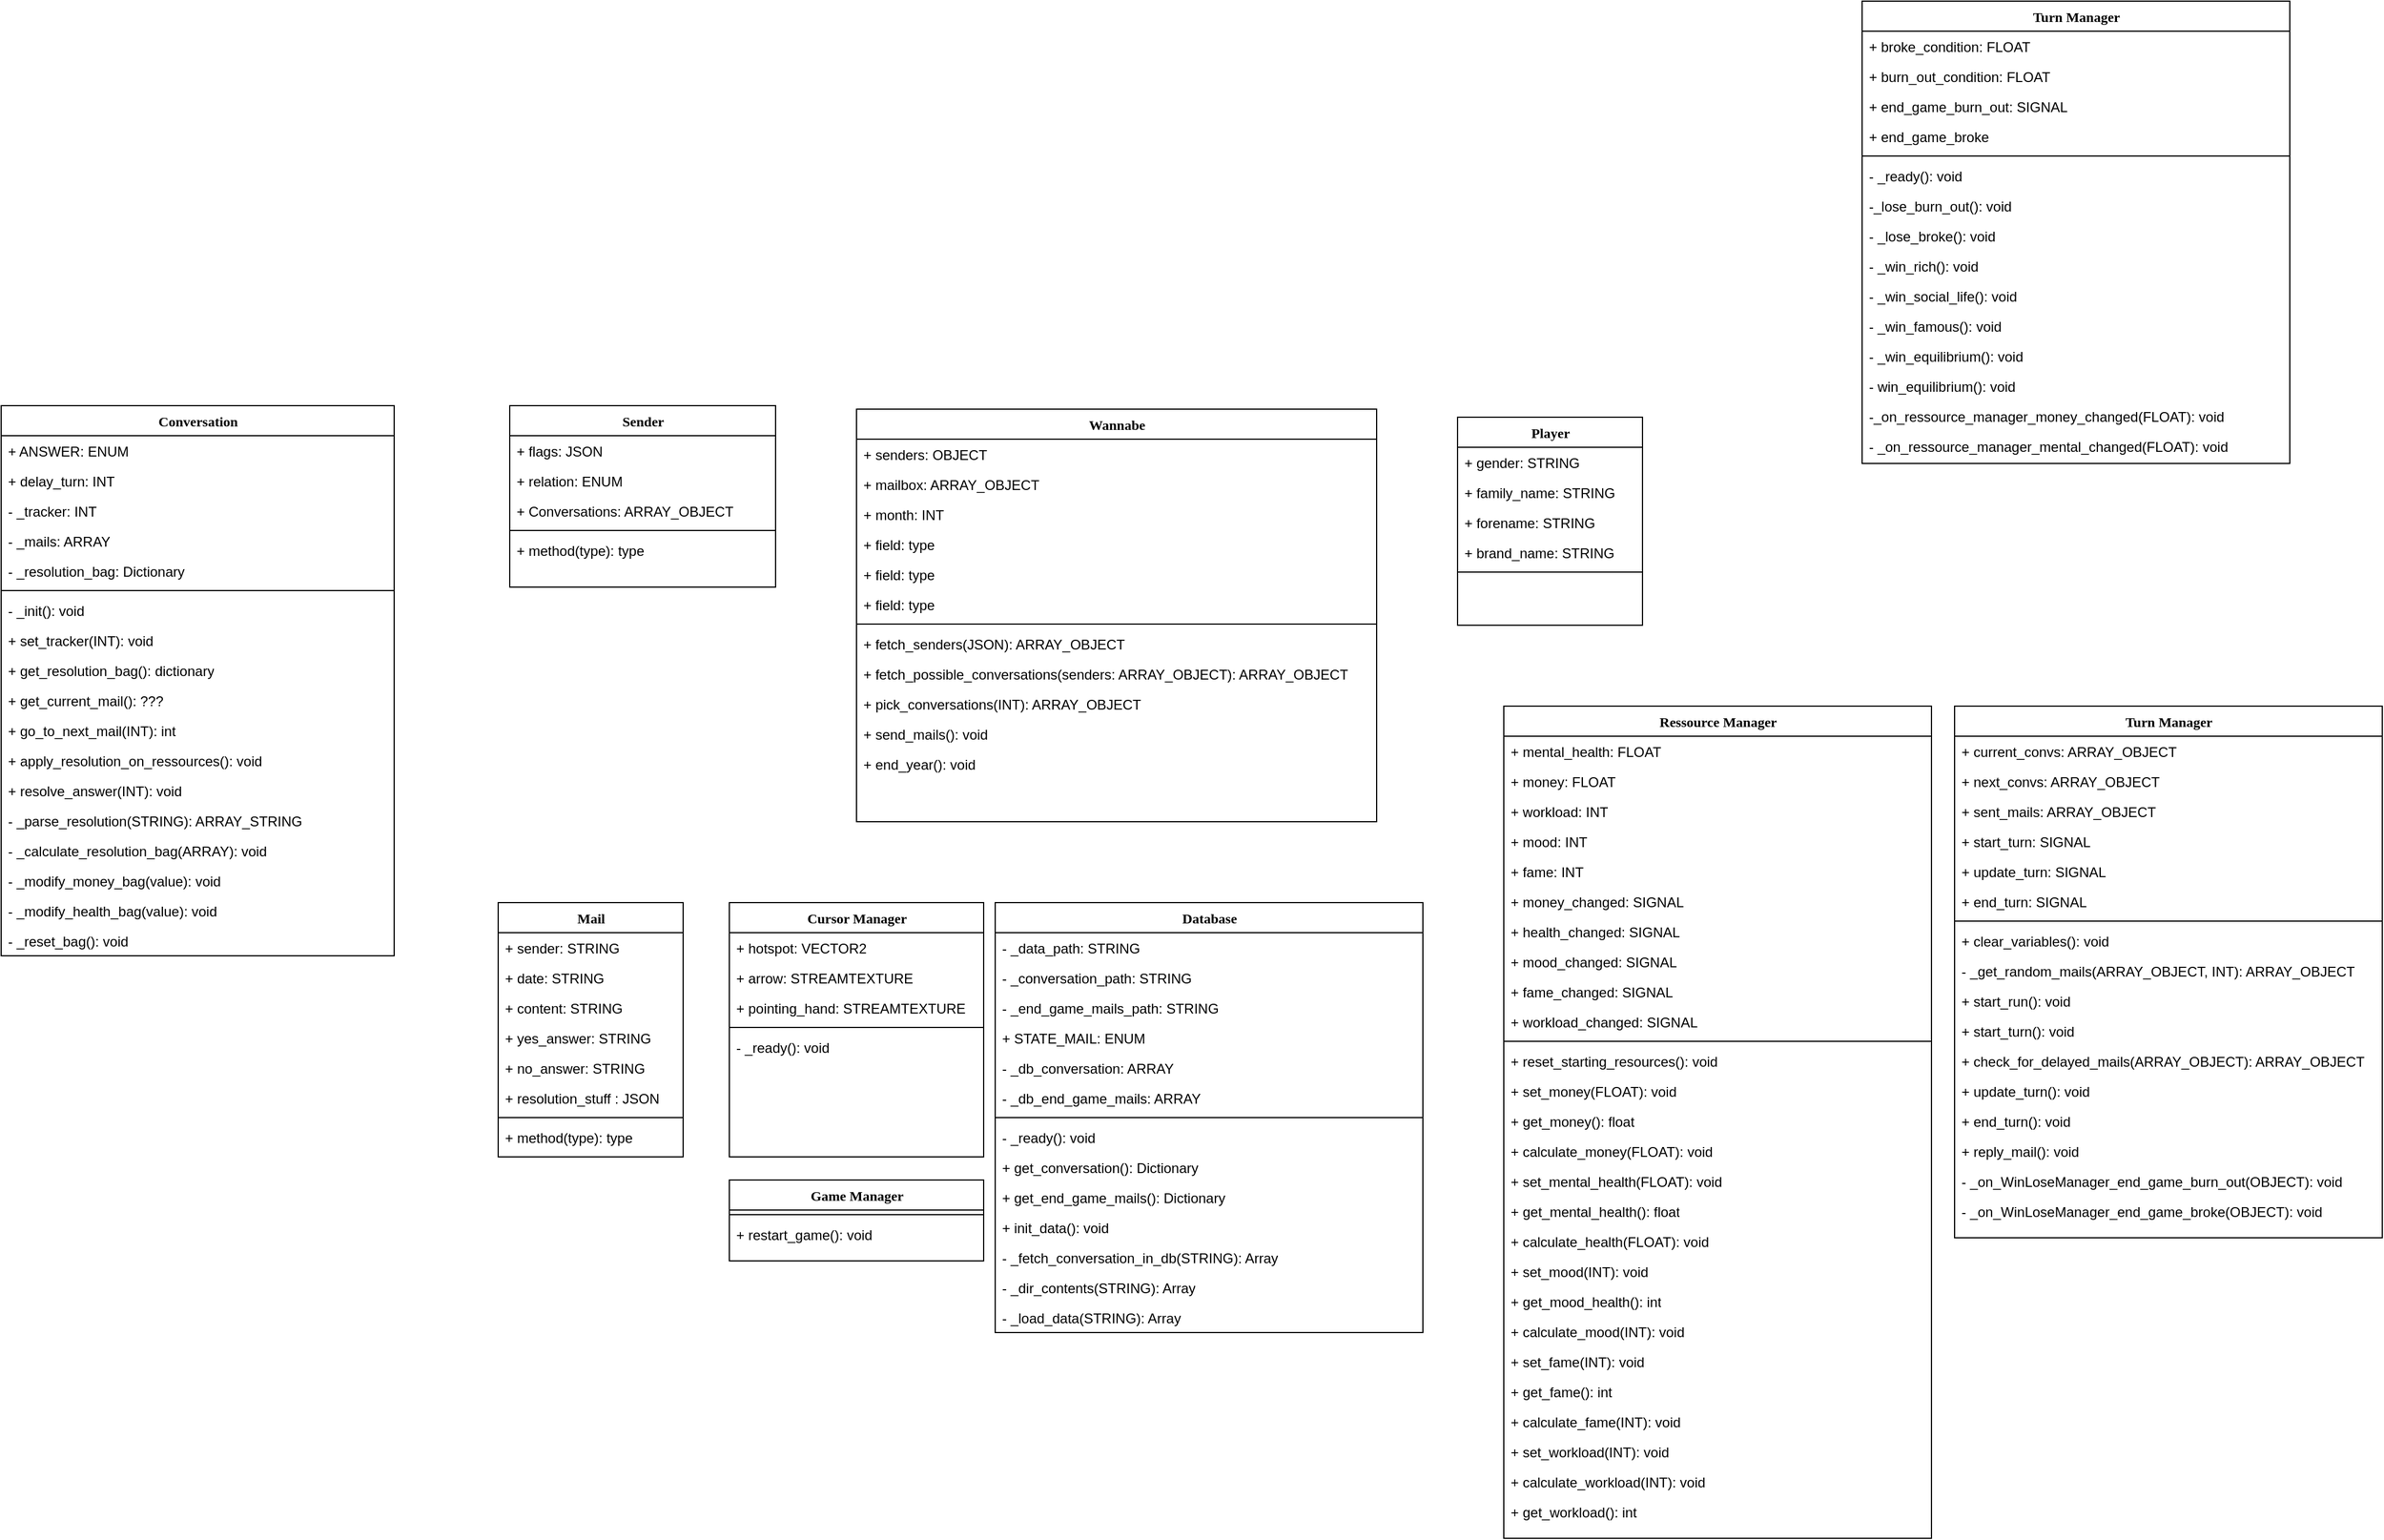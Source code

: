 <mxfile version="20.6.0" type="github">
  <diagram name="Page-1" id="9f46799a-70d6-7492-0946-bef42562c5a5">
    <mxGraphModel dx="2986" dy="1686" grid="1" gridSize="10" guides="1" tooltips="1" connect="1" arrows="1" fold="1" page="1" pageScale="1" pageWidth="1100" pageHeight="850" background="none" math="0" shadow="0">
      <root>
        <mxCell id="0" />
        <mxCell id="1" parent="0" />
        <mxCell id="78961159f06e98e8-17" value="Sender" style="swimlane;html=1;fontStyle=1;align=center;verticalAlign=top;childLayout=stackLayout;horizontal=1;startSize=26;horizontalStack=0;resizeParent=1;resizeLast=0;collapsible=1;marginBottom=0;swimlaneFillColor=#ffffff;rounded=0;shadow=0;comic=0;labelBackgroundColor=none;strokeWidth=1;fillColor=none;fontFamily=Verdana;fontSize=12" parent="1" vertex="1">
          <mxGeometry x="90" y="80" width="230" height="157" as="geometry" />
        </mxCell>
        <mxCell id="78961159f06e98e8-21" value="+ flags: JSON" style="text;html=1;strokeColor=none;fillColor=none;align=left;verticalAlign=top;spacingLeft=4;spacingRight=4;whiteSpace=wrap;overflow=hidden;rotatable=0;points=[[0,0.5],[1,0.5]];portConstraint=eastwest;" parent="78961159f06e98e8-17" vertex="1">
          <mxGeometry y="26" width="230" height="26" as="geometry" />
        </mxCell>
        <mxCell id="78961159f06e98e8-23" value="+ relation: ENUM" style="text;html=1;strokeColor=none;fillColor=none;align=left;verticalAlign=top;spacingLeft=4;spacingRight=4;whiteSpace=wrap;overflow=hidden;rotatable=0;points=[[0,0.5],[1,0.5]];portConstraint=eastwest;" parent="78961159f06e98e8-17" vertex="1">
          <mxGeometry y="52" width="230" height="26" as="geometry" />
        </mxCell>
        <mxCell id="3EB40je47f-9W5Hd33Zo-2" value="+ Conversations: ARRAY_OBJECT" style="text;html=1;strokeColor=none;fillColor=none;align=left;verticalAlign=top;spacingLeft=4;spacingRight=4;whiteSpace=wrap;overflow=hidden;rotatable=0;points=[[0,0.5],[1,0.5]];portConstraint=eastwest;" parent="78961159f06e98e8-17" vertex="1">
          <mxGeometry y="78" width="230" height="26" as="geometry" />
        </mxCell>
        <mxCell id="78961159f06e98e8-19" value="" style="line;html=1;strokeWidth=1;fillColor=none;align=left;verticalAlign=middle;spacingTop=-1;spacingLeft=3;spacingRight=3;rotatable=0;labelPosition=right;points=[];portConstraint=eastwest;" parent="78961159f06e98e8-17" vertex="1">
          <mxGeometry y="104" width="230" height="8" as="geometry" />
        </mxCell>
        <mxCell id="78961159f06e98e8-27" value="+ method(type): type" style="text;html=1;strokeColor=none;fillColor=none;align=left;verticalAlign=top;spacingLeft=4;spacingRight=4;whiteSpace=wrap;overflow=hidden;rotatable=0;points=[[0,0.5],[1,0.5]];portConstraint=eastwest;" parent="78961159f06e98e8-17" vertex="1">
          <mxGeometry y="112" width="230" height="26" as="geometry" />
        </mxCell>
        <mxCell id="78961159f06e98e8-30" value="Wannabe" style="swimlane;html=1;fontStyle=1;align=center;verticalAlign=top;childLayout=stackLayout;horizontal=1;startSize=26;horizontalStack=0;resizeParent=1;resizeLast=0;collapsible=1;marginBottom=0;swimlaneFillColor=#ffffff;rounded=0;shadow=0;comic=0;labelBackgroundColor=none;strokeWidth=1;fillColor=none;fontFamily=Verdana;fontSize=12" parent="1" vertex="1">
          <mxGeometry x="390" y="83" width="450" height="357" as="geometry" />
        </mxCell>
        <mxCell id="78961159f06e98e8-31" value="+ senders: OBJECT" style="text;html=1;strokeColor=none;fillColor=none;align=left;verticalAlign=top;spacingLeft=4;spacingRight=4;whiteSpace=wrap;overflow=hidden;rotatable=0;points=[[0,0.5],[1,0.5]];portConstraint=eastwest;" parent="78961159f06e98e8-30" vertex="1">
          <mxGeometry y="26" width="450" height="26" as="geometry" />
        </mxCell>
        <mxCell id="78961159f06e98e8-32" value="+ mailbox: ARRAY_OBJECT" style="text;html=1;strokeColor=none;fillColor=none;align=left;verticalAlign=top;spacingLeft=4;spacingRight=4;whiteSpace=wrap;overflow=hidden;rotatable=0;points=[[0,0.5],[1,0.5]];portConstraint=eastwest;" parent="78961159f06e98e8-30" vertex="1">
          <mxGeometry y="52" width="450" height="26" as="geometry" />
        </mxCell>
        <mxCell id="78961159f06e98e8-33" value="+ month: INT" style="text;html=1;strokeColor=none;fillColor=none;align=left;verticalAlign=top;spacingLeft=4;spacingRight=4;whiteSpace=wrap;overflow=hidden;rotatable=0;points=[[0,0.5],[1,0.5]];portConstraint=eastwest;" parent="78961159f06e98e8-30" vertex="1">
          <mxGeometry y="78" width="450" height="26" as="geometry" />
        </mxCell>
        <mxCell id="78961159f06e98e8-34" value="+ field: type" style="text;html=1;strokeColor=none;fillColor=none;align=left;verticalAlign=top;spacingLeft=4;spacingRight=4;whiteSpace=wrap;overflow=hidden;rotatable=0;points=[[0,0.5],[1,0.5]];portConstraint=eastwest;" parent="78961159f06e98e8-30" vertex="1">
          <mxGeometry y="104" width="450" height="26" as="geometry" />
        </mxCell>
        <mxCell id="78961159f06e98e8-36" value="+ field: type" style="text;html=1;strokeColor=none;fillColor=none;align=left;verticalAlign=top;spacingLeft=4;spacingRight=4;whiteSpace=wrap;overflow=hidden;rotatable=0;points=[[0,0.5],[1,0.5]];portConstraint=eastwest;" parent="78961159f06e98e8-30" vertex="1">
          <mxGeometry y="130" width="450" height="26" as="geometry" />
        </mxCell>
        <mxCell id="78961159f06e98e8-37" value="+ field: type" style="text;html=1;strokeColor=none;fillColor=none;align=left;verticalAlign=top;spacingLeft=4;spacingRight=4;whiteSpace=wrap;overflow=hidden;rotatable=0;points=[[0,0.5],[1,0.5]];portConstraint=eastwest;" parent="78961159f06e98e8-30" vertex="1">
          <mxGeometry y="156" width="450" height="26" as="geometry" />
        </mxCell>
        <mxCell id="78961159f06e98e8-38" value="" style="line;html=1;strokeWidth=1;fillColor=none;align=left;verticalAlign=middle;spacingTop=-1;spacingLeft=3;spacingRight=3;rotatable=0;labelPosition=right;points=[];portConstraint=eastwest;" parent="78961159f06e98e8-30" vertex="1">
          <mxGeometry y="182" width="450" height="8" as="geometry" />
        </mxCell>
        <mxCell id="78961159f06e98e8-39" value="+ fetch_senders(JSON): ARRAY_OBJECT" style="text;html=1;strokeColor=none;fillColor=none;align=left;verticalAlign=top;spacingLeft=4;spacingRight=4;whiteSpace=wrap;overflow=hidden;rotatable=0;points=[[0,0.5],[1,0.5]];portConstraint=eastwest;" parent="78961159f06e98e8-30" vertex="1">
          <mxGeometry y="190" width="450" height="26" as="geometry" />
        </mxCell>
        <mxCell id="78961159f06e98e8-40" value="+ fetch_possible_conversations(senders: ARRAY_OBJECT): ARRAY_OBJECT" style="text;html=1;strokeColor=none;fillColor=none;align=left;verticalAlign=top;spacingLeft=4;spacingRight=4;whiteSpace=wrap;overflow=hidden;rotatable=0;points=[[0,0.5],[1,0.5]];portConstraint=eastwest;" parent="78961159f06e98e8-30" vertex="1">
          <mxGeometry y="216" width="450" height="26" as="geometry" />
        </mxCell>
        <mxCell id="78961159f06e98e8-42" value="+ pick_conversations(INT): ARRAY_OBJECT" style="text;html=1;strokeColor=none;fillColor=none;align=left;verticalAlign=top;spacingLeft=4;spacingRight=4;whiteSpace=wrap;overflow=hidden;rotatable=0;points=[[0,0.5],[1,0.5]];portConstraint=eastwest;" parent="78961159f06e98e8-30" vertex="1">
          <mxGeometry y="242" width="450" height="26" as="geometry" />
        </mxCell>
        <mxCell id="3EB40je47f-9W5Hd33Zo-12" value="+ send_mails(): void" style="text;html=1;strokeColor=none;fillColor=none;align=left;verticalAlign=top;spacingLeft=4;spacingRight=4;whiteSpace=wrap;overflow=hidden;rotatable=0;points=[[0,0.5],[1,0.5]];portConstraint=eastwest;" parent="78961159f06e98e8-30" vertex="1">
          <mxGeometry y="268" width="450" height="26" as="geometry" />
        </mxCell>
        <mxCell id="3EB40je47f-9W5Hd33Zo-13" value="+ end_year(): void" style="text;html=1;strokeColor=none;fillColor=none;align=left;verticalAlign=top;spacingLeft=4;spacingRight=4;whiteSpace=wrap;overflow=hidden;rotatable=0;points=[[0,0.5],[1,0.5]];portConstraint=eastwest;" parent="78961159f06e98e8-30" vertex="1">
          <mxGeometry y="294" width="450" height="26" as="geometry" />
        </mxCell>
        <mxCell id="78961159f06e98e8-43" value="Player" style="swimlane;html=1;fontStyle=1;align=center;verticalAlign=top;childLayout=stackLayout;horizontal=1;startSize=26;horizontalStack=0;resizeParent=1;resizeLast=0;collapsible=1;marginBottom=0;swimlaneFillColor=#ffffff;rounded=0;shadow=0;comic=0;labelBackgroundColor=none;strokeWidth=1;fillColor=none;fontFamily=Verdana;fontSize=12" parent="1" vertex="1">
          <mxGeometry x="910" y="90" width="160" height="180" as="geometry" />
        </mxCell>
        <mxCell id="dOfMSRHT_f95yQZJOo-e-33" value="+ gender: STRING" style="text;html=1;strokeColor=none;fillColor=none;align=left;verticalAlign=top;spacingLeft=4;spacingRight=4;whiteSpace=wrap;overflow=hidden;rotatable=0;points=[[0,0.5],[1,0.5]];portConstraint=eastwest;" vertex="1" parent="78961159f06e98e8-43">
          <mxGeometry y="26" width="160" height="26" as="geometry" />
        </mxCell>
        <mxCell id="dOfMSRHT_f95yQZJOo-e-35" value="+ family_name: STRING" style="text;html=1;strokeColor=none;fillColor=none;align=left;verticalAlign=top;spacingLeft=4;spacingRight=4;whiteSpace=wrap;overflow=hidden;rotatable=0;points=[[0,0.5],[1,0.5]];portConstraint=eastwest;" vertex="1" parent="78961159f06e98e8-43">
          <mxGeometry y="52" width="160" height="26" as="geometry" />
        </mxCell>
        <mxCell id="78961159f06e98e8-50" value="+ forename: STRING" style="text;html=1;strokeColor=none;fillColor=none;align=left;verticalAlign=top;spacingLeft=4;spacingRight=4;whiteSpace=wrap;overflow=hidden;rotatable=0;points=[[0,0.5],[1,0.5]];portConstraint=eastwest;" parent="78961159f06e98e8-43" vertex="1">
          <mxGeometry y="78" width="160" height="26" as="geometry" />
        </mxCell>
        <mxCell id="dOfMSRHT_f95yQZJOo-e-36" value="+ brand_name: STRING" style="text;html=1;strokeColor=none;fillColor=none;align=left;verticalAlign=top;spacingLeft=4;spacingRight=4;whiteSpace=wrap;overflow=hidden;rotatable=0;points=[[0,0.5],[1,0.5]];portConstraint=eastwest;" vertex="1" parent="78961159f06e98e8-43">
          <mxGeometry y="104" width="160" height="26" as="geometry" />
        </mxCell>
        <mxCell id="78961159f06e98e8-51" value="" style="line;html=1;strokeWidth=1;fillColor=none;align=left;verticalAlign=middle;spacingTop=-1;spacingLeft=3;spacingRight=3;rotatable=0;labelPosition=right;points=[];portConstraint=eastwest;" parent="78961159f06e98e8-43" vertex="1">
          <mxGeometry y="130" width="160" height="8" as="geometry" />
        </mxCell>
        <mxCell id="78961159f06e98e8-56" value="Mail" style="swimlane;html=1;fontStyle=1;align=center;verticalAlign=top;childLayout=stackLayout;horizontal=1;startSize=26;horizontalStack=0;resizeParent=1;resizeLast=0;collapsible=1;marginBottom=0;swimlaneFillColor=#ffffff;rounded=0;shadow=0;comic=0;labelBackgroundColor=none;strokeWidth=1;fillColor=none;fontFamily=Verdana;fontSize=12" parent="1" vertex="1">
          <mxGeometry x="80" y="510" width="160" height="220" as="geometry" />
        </mxCell>
        <mxCell id="78961159f06e98e8-57" value="+ sender: STRING" style="text;html=1;strokeColor=none;fillColor=none;align=left;verticalAlign=top;spacingLeft=4;spacingRight=4;whiteSpace=wrap;overflow=hidden;rotatable=0;points=[[0,0.5],[1,0.5]];portConstraint=eastwest;" parent="78961159f06e98e8-56" vertex="1">
          <mxGeometry y="26" width="160" height="26" as="geometry" />
        </mxCell>
        <mxCell id="78961159f06e98e8-58" value="+ date: STRING" style="text;html=1;strokeColor=none;fillColor=none;align=left;verticalAlign=top;spacingLeft=4;spacingRight=4;whiteSpace=wrap;overflow=hidden;rotatable=0;points=[[0,0.5],[1,0.5]];portConstraint=eastwest;" parent="78961159f06e98e8-56" vertex="1">
          <mxGeometry y="52" width="160" height="26" as="geometry" />
        </mxCell>
        <mxCell id="78961159f06e98e8-59" value="+ content: STRING" style="text;html=1;strokeColor=none;fillColor=none;align=left;verticalAlign=top;spacingLeft=4;spacingRight=4;whiteSpace=wrap;overflow=hidden;rotatable=0;points=[[0,0.5],[1,0.5]];portConstraint=eastwest;" parent="78961159f06e98e8-56" vertex="1">
          <mxGeometry y="78" width="160" height="26" as="geometry" />
        </mxCell>
        <mxCell id="78961159f06e98e8-60" value="+ yes_answer: STRING" style="text;html=1;strokeColor=none;fillColor=none;align=left;verticalAlign=top;spacingLeft=4;spacingRight=4;whiteSpace=wrap;overflow=hidden;rotatable=0;points=[[0,0.5],[1,0.5]];portConstraint=eastwest;" parent="78961159f06e98e8-56" vertex="1">
          <mxGeometry y="104" width="160" height="26" as="geometry" />
        </mxCell>
        <mxCell id="78961159f06e98e8-61" value="+ no_answer: STRING" style="text;html=1;strokeColor=none;fillColor=none;align=left;verticalAlign=top;spacingLeft=4;spacingRight=4;whiteSpace=wrap;overflow=hidden;rotatable=0;points=[[0,0.5],[1,0.5]];portConstraint=eastwest;" parent="78961159f06e98e8-56" vertex="1">
          <mxGeometry y="130" width="160" height="26" as="geometry" />
        </mxCell>
        <mxCell id="78961159f06e98e8-62" value="+ resolution_stuff : JSON" style="text;html=1;strokeColor=none;fillColor=none;align=left;verticalAlign=top;spacingLeft=4;spacingRight=4;whiteSpace=wrap;overflow=hidden;rotatable=0;points=[[0,0.5],[1,0.5]];portConstraint=eastwest;" parent="78961159f06e98e8-56" vertex="1">
          <mxGeometry y="156" width="160" height="26" as="geometry" />
        </mxCell>
        <mxCell id="78961159f06e98e8-64" value="" style="line;html=1;strokeWidth=1;fillColor=none;align=left;verticalAlign=middle;spacingTop=-1;spacingLeft=3;spacingRight=3;rotatable=0;labelPosition=right;points=[];portConstraint=eastwest;" parent="78961159f06e98e8-56" vertex="1">
          <mxGeometry y="182" width="160" height="8" as="geometry" />
        </mxCell>
        <mxCell id="78961159f06e98e8-68" value="+ method(type): type" style="text;html=1;strokeColor=none;fillColor=none;align=left;verticalAlign=top;spacingLeft=4;spacingRight=4;whiteSpace=wrap;overflow=hidden;rotatable=0;points=[[0,0.5],[1,0.5]];portConstraint=eastwest;" parent="78961159f06e98e8-56" vertex="1">
          <mxGeometry y="190" width="160" height="26" as="geometry" />
        </mxCell>
        <mxCell id="78961159f06e98e8-69" value="Conversation" style="swimlane;html=1;fontStyle=1;align=center;verticalAlign=top;childLayout=stackLayout;horizontal=1;startSize=26;horizontalStack=0;resizeParent=1;resizeLast=0;collapsible=1;marginBottom=0;swimlaneFillColor=#ffffff;rounded=0;shadow=0;comic=0;labelBackgroundColor=none;strokeWidth=1;fillColor=none;fontFamily=Verdana;fontSize=12" parent="1" vertex="1">
          <mxGeometry x="-350" y="80" width="340" height="476" as="geometry" />
        </mxCell>
        <mxCell id="78961159f06e98e8-70" value="+ ANSWER: ENUM" style="text;html=1;strokeColor=none;fillColor=none;align=left;verticalAlign=top;spacingLeft=4;spacingRight=4;whiteSpace=wrap;overflow=hidden;rotatable=0;points=[[0,0.5],[1,0.5]];portConstraint=eastwest;" parent="78961159f06e98e8-69" vertex="1">
          <mxGeometry y="26" width="340" height="26" as="geometry" />
        </mxCell>
        <mxCell id="78961159f06e98e8-71" value="+ delay_turn: INT" style="text;html=1;strokeColor=none;fillColor=none;align=left;verticalAlign=top;spacingLeft=4;spacingRight=4;whiteSpace=wrap;overflow=hidden;rotatable=0;points=[[0,0.5],[1,0.5]];portConstraint=eastwest;" parent="78961159f06e98e8-69" vertex="1">
          <mxGeometry y="52" width="340" height="26" as="geometry" />
        </mxCell>
        <mxCell id="78961159f06e98e8-72" value="- _tracker: INT" style="text;html=1;strokeColor=none;fillColor=none;align=left;verticalAlign=top;spacingLeft=4;spacingRight=4;whiteSpace=wrap;overflow=hidden;rotatable=0;points=[[0,0.5],[1,0.5]];portConstraint=eastwest;" parent="78961159f06e98e8-69" vertex="1">
          <mxGeometry y="78" width="340" height="26" as="geometry" />
        </mxCell>
        <mxCell id="78961159f06e98e8-74" value="- _mails: ARRAY" style="text;html=1;strokeColor=none;fillColor=none;align=left;verticalAlign=top;spacingLeft=4;spacingRight=4;whiteSpace=wrap;overflow=hidden;rotatable=0;points=[[0,0.5],[1,0.5]];portConstraint=eastwest;" parent="78961159f06e98e8-69" vertex="1">
          <mxGeometry y="104" width="340" height="26" as="geometry" />
        </mxCell>
        <mxCell id="3EB40je47f-9W5Hd33Zo-11" value="- _resolution_bag: Dictionary" style="text;html=1;strokeColor=none;fillColor=none;align=left;verticalAlign=top;spacingLeft=4;spacingRight=4;whiteSpace=wrap;overflow=hidden;rotatable=0;points=[[0,0.5],[1,0.5]];portConstraint=eastwest;" parent="78961159f06e98e8-69" vertex="1">
          <mxGeometry y="130" width="340" height="26" as="geometry" />
        </mxCell>
        <mxCell id="78961159f06e98e8-77" value="" style="line;html=1;strokeWidth=1;fillColor=none;align=left;verticalAlign=middle;spacingTop=-1;spacingLeft=3;spacingRight=3;rotatable=0;labelPosition=right;points=[];portConstraint=eastwest;" parent="78961159f06e98e8-69" vertex="1">
          <mxGeometry y="156" width="340" height="8" as="geometry" />
        </mxCell>
        <mxCell id="78961159f06e98e8-81" value="- _init(): void" style="text;html=1;strokeColor=none;fillColor=none;align=left;verticalAlign=top;spacingLeft=4;spacingRight=4;whiteSpace=wrap;overflow=hidden;rotatable=0;points=[[0,0.5],[1,0.5]];portConstraint=eastwest;" parent="78961159f06e98e8-69" vertex="1">
          <mxGeometry y="164" width="340" height="26" as="geometry" />
        </mxCell>
        <mxCell id="dOfMSRHT_f95yQZJOo-e-129" value="+ set_tracker(INT): void" style="text;html=1;strokeColor=none;fillColor=none;align=left;verticalAlign=top;spacingLeft=4;spacingRight=4;whiteSpace=wrap;overflow=hidden;rotatable=0;points=[[0,0.5],[1,0.5]];portConstraint=eastwest;" vertex="1" parent="78961159f06e98e8-69">
          <mxGeometry y="190" width="340" height="26" as="geometry" />
        </mxCell>
        <mxCell id="dOfMSRHT_f95yQZJOo-e-128" value="+ get_resolution_bag(): dictionary" style="text;html=1;strokeColor=none;fillColor=none;align=left;verticalAlign=top;spacingLeft=4;spacingRight=4;whiteSpace=wrap;overflow=hidden;rotatable=0;points=[[0,0.5],[1,0.5]];portConstraint=eastwest;" vertex="1" parent="78961159f06e98e8-69">
          <mxGeometry y="216" width="340" height="26" as="geometry" />
        </mxCell>
        <mxCell id="dOfMSRHT_f95yQZJOo-e-126" value="+ get_current_mail(): ???" style="text;html=1;strokeColor=none;fillColor=none;align=left;verticalAlign=top;spacingLeft=4;spacingRight=4;whiteSpace=wrap;overflow=hidden;rotatable=0;points=[[0,0.5],[1,0.5]];portConstraint=eastwest;" vertex="1" parent="78961159f06e98e8-69">
          <mxGeometry y="242" width="340" height="26" as="geometry" />
        </mxCell>
        <mxCell id="dOfMSRHT_f95yQZJOo-e-127" value="+ go_to_next_mail(INT): int" style="text;html=1;strokeColor=none;fillColor=none;align=left;verticalAlign=top;spacingLeft=4;spacingRight=4;whiteSpace=wrap;overflow=hidden;rotatable=0;points=[[0,0.5],[1,0.5]];portConstraint=eastwest;" vertex="1" parent="78961159f06e98e8-69">
          <mxGeometry y="268" width="340" height="26" as="geometry" />
        </mxCell>
        <mxCell id="dOfMSRHT_f95yQZJOo-e-125" value="+ apply_resolution_on_ressources(): void" style="text;html=1;strokeColor=none;fillColor=none;align=left;verticalAlign=top;spacingLeft=4;spacingRight=4;whiteSpace=wrap;overflow=hidden;rotatable=0;points=[[0,0.5],[1,0.5]];portConstraint=eastwest;" vertex="1" parent="78961159f06e98e8-69">
          <mxGeometry y="294" width="340" height="26" as="geometry" />
        </mxCell>
        <mxCell id="dOfMSRHT_f95yQZJOo-e-130" value="+ resolve_answer(INT): void" style="text;html=1;strokeColor=none;fillColor=none;align=left;verticalAlign=top;spacingLeft=4;spacingRight=4;whiteSpace=wrap;overflow=hidden;rotatable=0;points=[[0,0.5],[1,0.5]];portConstraint=eastwest;" vertex="1" parent="78961159f06e98e8-69">
          <mxGeometry y="320" width="340" height="26" as="geometry" />
        </mxCell>
        <mxCell id="dOfMSRHT_f95yQZJOo-e-132" value="- _parse_resolution(STRING): ARRAY_STRING" style="text;html=1;strokeColor=none;fillColor=none;align=left;verticalAlign=top;spacingLeft=4;spacingRight=4;whiteSpace=wrap;overflow=hidden;rotatable=0;points=[[0,0.5],[1,0.5]];portConstraint=eastwest;" vertex="1" parent="78961159f06e98e8-69">
          <mxGeometry y="346" width="340" height="26" as="geometry" />
        </mxCell>
        <mxCell id="dOfMSRHT_f95yQZJOo-e-133" value="- _calculate_resolution_bag(ARRAY): void" style="text;html=1;strokeColor=none;fillColor=none;align=left;verticalAlign=top;spacingLeft=4;spacingRight=4;whiteSpace=wrap;overflow=hidden;rotatable=0;points=[[0,0.5],[1,0.5]];portConstraint=eastwest;" vertex="1" parent="78961159f06e98e8-69">
          <mxGeometry y="372" width="340" height="26" as="geometry" />
        </mxCell>
        <mxCell id="dOfMSRHT_f95yQZJOo-e-131" value="- _modify_money_bag(value): void" style="text;html=1;strokeColor=none;fillColor=none;align=left;verticalAlign=top;spacingLeft=4;spacingRight=4;whiteSpace=wrap;overflow=hidden;rotatable=0;points=[[0,0.5],[1,0.5]];portConstraint=eastwest;" vertex="1" parent="78961159f06e98e8-69">
          <mxGeometry y="398" width="340" height="26" as="geometry" />
        </mxCell>
        <mxCell id="dOfMSRHT_f95yQZJOo-e-134" value="- _modify_health_bag(value): void" style="text;html=1;strokeColor=none;fillColor=none;align=left;verticalAlign=top;spacingLeft=4;spacingRight=4;whiteSpace=wrap;overflow=hidden;rotatable=0;points=[[0,0.5],[1,0.5]];portConstraint=eastwest;" vertex="1" parent="78961159f06e98e8-69">
          <mxGeometry y="424" width="340" height="26" as="geometry" />
        </mxCell>
        <mxCell id="dOfMSRHT_f95yQZJOo-e-135" value="- _reset_bag(): void" style="text;html=1;strokeColor=none;fillColor=none;align=left;verticalAlign=top;spacingLeft=4;spacingRight=4;whiteSpace=wrap;overflow=hidden;rotatable=0;points=[[0,0.5],[1,0.5]];portConstraint=eastwest;" vertex="1" parent="78961159f06e98e8-69">
          <mxGeometry y="450" width="340" height="26" as="geometry" />
        </mxCell>
        <mxCell id="dOfMSRHT_f95yQZJOo-e-1" value="Cursor Manager" style="swimlane;html=1;fontStyle=1;align=center;verticalAlign=top;childLayout=stackLayout;horizontal=1;startSize=26;horizontalStack=0;resizeParent=1;resizeLast=0;collapsible=1;marginBottom=0;swimlaneFillColor=#ffffff;rounded=0;shadow=0;comic=0;labelBackgroundColor=none;strokeWidth=1;fillColor=none;fontFamily=Verdana;fontSize=12" vertex="1" parent="1">
          <mxGeometry x="280" y="510" width="220" height="220" as="geometry" />
        </mxCell>
        <mxCell id="dOfMSRHT_f95yQZJOo-e-2" value="+ hotspot: VECTOR2" style="text;html=1;strokeColor=none;fillColor=none;align=left;verticalAlign=top;spacingLeft=4;spacingRight=4;whiteSpace=wrap;overflow=hidden;rotatable=0;points=[[0,0.5],[1,0.5]];portConstraint=eastwest;" vertex="1" parent="dOfMSRHT_f95yQZJOo-e-1">
          <mxGeometry y="26" width="220" height="26" as="geometry" />
        </mxCell>
        <mxCell id="dOfMSRHT_f95yQZJOo-e-3" value="+ arrow: STREAMTEXTURE" style="text;html=1;strokeColor=none;fillColor=none;align=left;verticalAlign=top;spacingLeft=4;spacingRight=4;whiteSpace=wrap;overflow=hidden;rotatable=0;points=[[0,0.5],[1,0.5]];portConstraint=eastwest;" vertex="1" parent="dOfMSRHT_f95yQZJOo-e-1">
          <mxGeometry y="52" width="220" height="26" as="geometry" />
        </mxCell>
        <mxCell id="dOfMSRHT_f95yQZJOo-e-4" value="+ pointing_hand: STREAMTEXTURE" style="text;html=1;strokeColor=none;fillColor=none;align=left;verticalAlign=top;spacingLeft=4;spacingRight=4;whiteSpace=wrap;overflow=hidden;rotatable=0;points=[[0,0.5],[1,0.5]];portConstraint=eastwest;" vertex="1" parent="dOfMSRHT_f95yQZJOo-e-1">
          <mxGeometry y="78" width="220" height="26" as="geometry" />
        </mxCell>
        <mxCell id="dOfMSRHT_f95yQZJOo-e-8" value="" style="line;html=1;strokeWidth=1;fillColor=none;align=left;verticalAlign=middle;spacingTop=-1;spacingLeft=3;spacingRight=3;rotatable=0;labelPosition=right;points=[];portConstraint=eastwest;" vertex="1" parent="dOfMSRHT_f95yQZJOo-e-1">
          <mxGeometry y="104" width="220" height="8" as="geometry" />
        </mxCell>
        <mxCell id="dOfMSRHT_f95yQZJOo-e-9" value="- _ready(): void" style="text;html=1;strokeColor=none;fillColor=none;align=left;verticalAlign=top;spacingLeft=4;spacingRight=4;whiteSpace=wrap;overflow=hidden;rotatable=0;points=[[0,0.5],[1,0.5]];portConstraint=eastwest;" vertex="1" parent="dOfMSRHT_f95yQZJOo-e-1">
          <mxGeometry y="112" width="220" height="26" as="geometry" />
        </mxCell>
        <mxCell id="dOfMSRHT_f95yQZJOo-e-10" value="Database" style="swimlane;html=1;fontStyle=1;align=center;verticalAlign=top;childLayout=stackLayout;horizontal=1;startSize=26;horizontalStack=0;resizeParent=1;resizeLast=0;collapsible=1;marginBottom=0;swimlaneFillColor=#ffffff;rounded=0;shadow=0;comic=0;labelBackgroundColor=none;strokeWidth=1;fillColor=none;fontFamily=Verdana;fontSize=12" vertex="1" parent="1">
          <mxGeometry x="510" y="510" width="370" height="372" as="geometry" />
        </mxCell>
        <mxCell id="dOfMSRHT_f95yQZJOo-e-11" value="- _data_path: STRING" style="text;html=1;strokeColor=none;fillColor=none;align=left;verticalAlign=top;spacingLeft=4;spacingRight=4;whiteSpace=wrap;overflow=hidden;rotatable=0;points=[[0,0.5],[1,0.5]];portConstraint=eastwest;" vertex="1" parent="dOfMSRHT_f95yQZJOo-e-10">
          <mxGeometry y="26" width="370" height="26" as="geometry" />
        </mxCell>
        <mxCell id="dOfMSRHT_f95yQZJOo-e-12" value="&lt;div&gt;- _conversation_path: STRING&lt;/div&gt;" style="text;html=1;strokeColor=none;fillColor=none;align=left;verticalAlign=top;spacingLeft=4;spacingRight=4;whiteSpace=wrap;overflow=hidden;rotatable=0;points=[[0,0.5],[1,0.5]];portConstraint=eastwest;" vertex="1" parent="dOfMSRHT_f95yQZJOo-e-10">
          <mxGeometry y="52" width="370" height="26" as="geometry" />
        </mxCell>
        <mxCell id="dOfMSRHT_f95yQZJOo-e-13" value="- _end_game_mails_path: STRING" style="text;html=1;strokeColor=none;fillColor=none;align=left;verticalAlign=top;spacingLeft=4;spacingRight=4;whiteSpace=wrap;overflow=hidden;rotatable=0;points=[[0,0.5],[1,0.5]];portConstraint=eastwest;" vertex="1" parent="dOfMSRHT_f95yQZJOo-e-10">
          <mxGeometry y="78" width="370" height="26" as="geometry" />
        </mxCell>
        <mxCell id="dOfMSRHT_f95yQZJOo-e-16" value="+ STATE_MAIL: ENUM" style="text;html=1;strokeColor=none;fillColor=none;align=left;verticalAlign=top;spacingLeft=4;spacingRight=4;whiteSpace=wrap;overflow=hidden;rotatable=0;points=[[0,0.5],[1,0.5]];portConstraint=eastwest;" vertex="1" parent="dOfMSRHT_f95yQZJOo-e-10">
          <mxGeometry y="104" width="370" height="26" as="geometry" />
        </mxCell>
        <mxCell id="dOfMSRHT_f95yQZJOo-e-17" value="- _db_conversation: ARRAY" style="text;html=1;strokeColor=none;fillColor=none;align=left;verticalAlign=top;spacingLeft=4;spacingRight=4;whiteSpace=wrap;overflow=hidden;rotatable=0;points=[[0,0.5],[1,0.5]];portConstraint=eastwest;" vertex="1" parent="dOfMSRHT_f95yQZJOo-e-10">
          <mxGeometry y="130" width="370" height="26" as="geometry" />
        </mxCell>
        <mxCell id="dOfMSRHT_f95yQZJOo-e-18" value="- _db_end_game_mails: ARRAY" style="text;html=1;strokeColor=none;fillColor=none;align=left;verticalAlign=top;spacingLeft=4;spacingRight=4;whiteSpace=wrap;overflow=hidden;rotatable=0;points=[[0,0.5],[1,0.5]];portConstraint=eastwest;" vertex="1" parent="dOfMSRHT_f95yQZJOo-e-10">
          <mxGeometry y="156" width="370" height="26" as="geometry" />
        </mxCell>
        <mxCell id="dOfMSRHT_f95yQZJOo-e-14" value="" style="line;html=1;strokeWidth=1;fillColor=none;align=left;verticalAlign=middle;spacingTop=-1;spacingLeft=3;spacingRight=3;rotatable=0;labelPosition=right;points=[];portConstraint=eastwest;" vertex="1" parent="dOfMSRHT_f95yQZJOo-e-10">
          <mxGeometry y="182" width="370" height="8" as="geometry" />
        </mxCell>
        <mxCell id="dOfMSRHT_f95yQZJOo-e-15" value="- _ready(): void" style="text;html=1;strokeColor=none;fillColor=none;align=left;verticalAlign=top;spacingLeft=4;spacingRight=4;whiteSpace=wrap;overflow=hidden;rotatable=0;points=[[0,0.5],[1,0.5]];portConstraint=eastwest;" vertex="1" parent="dOfMSRHT_f95yQZJOo-e-10">
          <mxGeometry y="190" width="370" height="26" as="geometry" />
        </mxCell>
        <mxCell id="dOfMSRHT_f95yQZJOo-e-20" value="+ get_conversation(): Dictionary" style="text;html=1;strokeColor=none;fillColor=none;align=left;verticalAlign=top;spacingLeft=4;spacingRight=4;whiteSpace=wrap;overflow=hidden;rotatable=0;points=[[0,0.5],[1,0.5]];portConstraint=eastwest;" vertex="1" parent="dOfMSRHT_f95yQZJOo-e-10">
          <mxGeometry y="216" width="370" height="26" as="geometry" />
        </mxCell>
        <mxCell id="dOfMSRHT_f95yQZJOo-e-23" value="+ get_end_game_mails(): Dictionary" style="text;html=1;strokeColor=none;fillColor=none;align=left;verticalAlign=top;spacingLeft=4;spacingRight=4;whiteSpace=wrap;overflow=hidden;rotatable=0;points=[[0,0.5],[1,0.5]];portConstraint=eastwest;" vertex="1" parent="dOfMSRHT_f95yQZJOo-e-10">
          <mxGeometry y="242" width="370" height="26" as="geometry" />
        </mxCell>
        <mxCell id="dOfMSRHT_f95yQZJOo-e-26" value="+ init_data(): void" style="text;html=1;strokeColor=none;fillColor=none;align=left;verticalAlign=top;spacingLeft=4;spacingRight=4;whiteSpace=wrap;overflow=hidden;rotatable=0;points=[[0,0.5],[1,0.5]];portConstraint=eastwest;" vertex="1" parent="dOfMSRHT_f95yQZJOo-e-10">
          <mxGeometry y="268" width="370" height="26" as="geometry" />
        </mxCell>
        <mxCell id="dOfMSRHT_f95yQZJOo-e-25" value="- _fetch_conversation_in_db(STRING): Array" style="text;html=1;strokeColor=none;fillColor=none;align=left;verticalAlign=top;spacingLeft=4;spacingRight=4;whiteSpace=wrap;overflow=hidden;rotatable=0;points=[[0,0.5],[1,0.5]];portConstraint=eastwest;" vertex="1" parent="dOfMSRHT_f95yQZJOo-e-10">
          <mxGeometry y="294" width="370" height="26" as="geometry" />
        </mxCell>
        <mxCell id="dOfMSRHT_f95yQZJOo-e-24" value="- _dir_contents(STRING): Array" style="text;html=1;strokeColor=none;fillColor=none;align=left;verticalAlign=top;spacingLeft=4;spacingRight=4;whiteSpace=wrap;overflow=hidden;rotatable=0;points=[[0,0.5],[1,0.5]];portConstraint=eastwest;" vertex="1" parent="dOfMSRHT_f95yQZJOo-e-10">
          <mxGeometry y="320" width="370" height="26" as="geometry" />
        </mxCell>
        <mxCell id="dOfMSRHT_f95yQZJOo-e-22" value="- _load_data(STRING): Array" style="text;html=1;strokeColor=none;fillColor=none;align=left;verticalAlign=top;spacingLeft=4;spacingRight=4;whiteSpace=wrap;overflow=hidden;rotatable=0;points=[[0,0.5],[1,0.5]];portConstraint=eastwest;" vertex="1" parent="dOfMSRHT_f95yQZJOo-e-10">
          <mxGeometry y="346" width="370" height="26" as="geometry" />
        </mxCell>
        <mxCell id="dOfMSRHT_f95yQZJOo-e-27" value="Game Manager" style="swimlane;html=1;fontStyle=1;align=center;verticalAlign=top;childLayout=stackLayout;horizontal=1;startSize=26;horizontalStack=0;resizeParent=1;resizeLast=0;collapsible=1;marginBottom=0;swimlaneFillColor=#ffffff;rounded=0;shadow=0;comic=0;labelBackgroundColor=none;strokeWidth=1;fillColor=none;fontFamily=Verdana;fontSize=12" vertex="1" parent="1">
          <mxGeometry x="280" y="750" width="220" height="70" as="geometry" />
        </mxCell>
        <mxCell id="dOfMSRHT_f95yQZJOo-e-31" value="" style="line;html=1;strokeWidth=1;fillColor=none;align=left;verticalAlign=middle;spacingTop=-1;spacingLeft=3;spacingRight=3;rotatable=0;labelPosition=right;points=[];portConstraint=eastwest;" vertex="1" parent="dOfMSRHT_f95yQZJOo-e-27">
          <mxGeometry y="26" width="220" height="8" as="geometry" />
        </mxCell>
        <mxCell id="dOfMSRHT_f95yQZJOo-e-32" value="+ restart_game(): void" style="text;html=1;strokeColor=none;fillColor=none;align=left;verticalAlign=top;spacingLeft=4;spacingRight=4;whiteSpace=wrap;overflow=hidden;rotatable=0;points=[[0,0.5],[1,0.5]];portConstraint=eastwest;" vertex="1" parent="dOfMSRHT_f95yQZJOo-e-27">
          <mxGeometry y="34" width="220" height="26" as="geometry" />
        </mxCell>
        <mxCell id="dOfMSRHT_f95yQZJOo-e-37" value="Ressource Manager" style="swimlane;html=1;fontStyle=1;align=center;verticalAlign=top;childLayout=stackLayout;horizontal=1;startSize=26;horizontalStack=0;resizeParent=1;resizeLast=0;collapsible=1;marginBottom=0;swimlaneFillColor=#ffffff;rounded=0;shadow=0;comic=0;labelBackgroundColor=none;strokeWidth=1;fillColor=none;fontFamily=Verdana;fontSize=12" vertex="1" parent="1">
          <mxGeometry x="950" y="340" width="370" height="720" as="geometry" />
        </mxCell>
        <mxCell id="dOfMSRHT_f95yQZJOo-e-38" value="+ mental_health: FLOAT" style="text;html=1;strokeColor=none;fillColor=none;align=left;verticalAlign=top;spacingLeft=4;spacingRight=4;whiteSpace=wrap;overflow=hidden;rotatable=0;points=[[0,0.5],[1,0.5]];portConstraint=eastwest;" vertex="1" parent="dOfMSRHT_f95yQZJOo-e-37">
          <mxGeometry y="26" width="370" height="26" as="geometry" />
        </mxCell>
        <mxCell id="dOfMSRHT_f95yQZJOo-e-39" value="+ money: FLOAT" style="text;html=1;strokeColor=none;fillColor=none;align=left;verticalAlign=top;spacingLeft=4;spacingRight=4;whiteSpace=wrap;overflow=hidden;rotatable=0;points=[[0,0.5],[1,0.5]];portConstraint=eastwest;" vertex="1" parent="dOfMSRHT_f95yQZJOo-e-37">
          <mxGeometry y="52" width="370" height="26" as="geometry" />
        </mxCell>
        <mxCell id="dOfMSRHT_f95yQZJOo-e-40" value="+ workload: INT" style="text;html=1;strokeColor=none;fillColor=none;align=left;verticalAlign=top;spacingLeft=4;spacingRight=4;whiteSpace=wrap;overflow=hidden;rotatable=0;points=[[0,0.5],[1,0.5]];portConstraint=eastwest;" vertex="1" parent="dOfMSRHT_f95yQZJOo-e-37">
          <mxGeometry y="78" width="370" height="26" as="geometry" />
        </mxCell>
        <mxCell id="dOfMSRHT_f95yQZJOo-e-57" value="+ mood: INT" style="text;html=1;strokeColor=none;fillColor=none;align=left;verticalAlign=top;spacingLeft=4;spacingRight=4;whiteSpace=wrap;overflow=hidden;rotatable=0;points=[[0,0.5],[1,0.5]];portConstraint=eastwest;" vertex="1" parent="dOfMSRHT_f95yQZJOo-e-37">
          <mxGeometry y="104" width="370" height="26" as="geometry" />
        </mxCell>
        <mxCell id="dOfMSRHT_f95yQZJOo-e-62" value="+ fame: INT" style="text;html=1;strokeColor=none;fillColor=none;align=left;verticalAlign=top;spacingLeft=4;spacingRight=4;whiteSpace=wrap;overflow=hidden;rotatable=0;points=[[0,0.5],[1,0.5]];portConstraint=eastwest;" vertex="1" parent="dOfMSRHT_f95yQZJOo-e-37">
          <mxGeometry y="130" width="370" height="26" as="geometry" />
        </mxCell>
        <mxCell id="dOfMSRHT_f95yQZJOo-e-59" value="+ money_changed: SIGNAL" style="text;html=1;strokeColor=none;fillColor=none;align=left;verticalAlign=top;spacingLeft=4;spacingRight=4;whiteSpace=wrap;overflow=hidden;rotatable=0;points=[[0,0.5],[1,0.5]];portConstraint=eastwest;" vertex="1" parent="dOfMSRHT_f95yQZJOo-e-37">
          <mxGeometry y="156" width="370" height="26" as="geometry" />
        </mxCell>
        <mxCell id="dOfMSRHT_f95yQZJOo-e-61" value="+ health_changed: SIGNAL" style="text;html=1;strokeColor=none;fillColor=none;align=left;verticalAlign=top;spacingLeft=4;spacingRight=4;whiteSpace=wrap;overflow=hidden;rotatable=0;points=[[0,0.5],[1,0.5]];portConstraint=eastwest;" vertex="1" parent="dOfMSRHT_f95yQZJOo-e-37">
          <mxGeometry y="182" width="370" height="26" as="geometry" />
        </mxCell>
        <mxCell id="dOfMSRHT_f95yQZJOo-e-58" value="+ mood_changed: SIGNAL" style="text;html=1;strokeColor=none;fillColor=none;align=left;verticalAlign=top;spacingLeft=4;spacingRight=4;whiteSpace=wrap;overflow=hidden;rotatable=0;points=[[0,0.5],[1,0.5]];portConstraint=eastwest;" vertex="1" parent="dOfMSRHT_f95yQZJOo-e-37">
          <mxGeometry y="208" width="370" height="26" as="geometry" />
        </mxCell>
        <mxCell id="dOfMSRHT_f95yQZJOo-e-60" value="+ fame_changed: SIGNAL" style="text;html=1;strokeColor=none;fillColor=none;align=left;verticalAlign=top;spacingLeft=4;spacingRight=4;whiteSpace=wrap;overflow=hidden;rotatable=0;points=[[0,0.5],[1,0.5]];portConstraint=eastwest;" vertex="1" parent="dOfMSRHT_f95yQZJOo-e-37">
          <mxGeometry y="234" width="370" height="26" as="geometry" />
        </mxCell>
        <mxCell id="dOfMSRHT_f95yQZJOo-e-41" value="+ workload_changed: SIGNAL" style="text;html=1;strokeColor=none;fillColor=none;align=left;verticalAlign=top;spacingLeft=4;spacingRight=4;whiteSpace=wrap;overflow=hidden;rotatable=0;points=[[0,0.5],[1,0.5]];portConstraint=eastwest;" vertex="1" parent="dOfMSRHT_f95yQZJOo-e-37">
          <mxGeometry y="260" width="370" height="26" as="geometry" />
        </mxCell>
        <mxCell id="dOfMSRHT_f95yQZJOo-e-46" value="" style="line;html=1;strokeWidth=1;fillColor=none;align=left;verticalAlign=middle;spacingTop=-1;spacingLeft=3;spacingRight=3;rotatable=0;labelPosition=right;points=[];portConstraint=eastwest;" vertex="1" parent="dOfMSRHT_f95yQZJOo-e-37">
          <mxGeometry y="286" width="370" height="8" as="geometry" />
        </mxCell>
        <mxCell id="dOfMSRHT_f95yQZJOo-e-63" value="+ reset_starting_resources(): void" style="text;html=1;strokeColor=none;fillColor=none;align=left;verticalAlign=top;spacingLeft=4;spacingRight=4;whiteSpace=wrap;overflow=hidden;rotatable=0;points=[[0,0.5],[1,0.5]];portConstraint=eastwest;" vertex="1" parent="dOfMSRHT_f95yQZJOo-e-37">
          <mxGeometry y="294" width="370" height="26" as="geometry" />
        </mxCell>
        <mxCell id="dOfMSRHT_f95yQZJOo-e-67" value="+ set_money(FLOAT): void" style="text;html=1;strokeColor=none;fillColor=none;align=left;verticalAlign=top;spacingLeft=4;spacingRight=4;whiteSpace=wrap;overflow=hidden;rotatable=0;points=[[0,0.5],[1,0.5]];portConstraint=eastwest;" vertex="1" parent="dOfMSRHT_f95yQZJOo-e-37">
          <mxGeometry y="320" width="370" height="26" as="geometry" />
        </mxCell>
        <mxCell id="dOfMSRHT_f95yQZJOo-e-66" value="+ get_money(): float" style="text;html=1;strokeColor=none;fillColor=none;align=left;verticalAlign=top;spacingLeft=4;spacingRight=4;whiteSpace=wrap;overflow=hidden;rotatable=0;points=[[0,0.5],[1,0.5]];portConstraint=eastwest;" vertex="1" parent="dOfMSRHT_f95yQZJOo-e-37">
          <mxGeometry y="346" width="370" height="26" as="geometry" />
        </mxCell>
        <mxCell id="dOfMSRHT_f95yQZJOo-e-65" value="+ calculate_money(FLOAT): void" style="text;html=1;strokeColor=none;fillColor=none;align=left;verticalAlign=top;spacingLeft=4;spacingRight=4;whiteSpace=wrap;overflow=hidden;rotatable=0;points=[[0,0.5],[1,0.5]];portConstraint=eastwest;" vertex="1" parent="dOfMSRHT_f95yQZJOo-e-37">
          <mxGeometry y="372" width="370" height="26" as="geometry" />
        </mxCell>
        <mxCell id="dOfMSRHT_f95yQZJOo-e-64" value="+ set_mental_health(FLOAT): void" style="text;html=1;strokeColor=none;fillColor=none;align=left;verticalAlign=top;spacingLeft=4;spacingRight=4;whiteSpace=wrap;overflow=hidden;rotatable=0;points=[[0,0.5],[1,0.5]];portConstraint=eastwest;" vertex="1" parent="dOfMSRHT_f95yQZJOo-e-37">
          <mxGeometry y="398" width="370" height="26" as="geometry" />
        </mxCell>
        <mxCell id="dOfMSRHT_f95yQZJOo-e-69" value="+ get_mental_health(): float" style="text;html=1;strokeColor=none;fillColor=none;align=left;verticalAlign=top;spacingLeft=4;spacingRight=4;whiteSpace=wrap;overflow=hidden;rotatable=0;points=[[0,0.5],[1,0.5]];portConstraint=eastwest;" vertex="1" parent="dOfMSRHT_f95yQZJOo-e-37">
          <mxGeometry y="424" width="370" height="26" as="geometry" />
        </mxCell>
        <mxCell id="dOfMSRHT_f95yQZJOo-e-68" value="+ calculate_health(FLOAT): void" style="text;html=1;strokeColor=none;fillColor=none;align=left;verticalAlign=top;spacingLeft=4;spacingRight=4;whiteSpace=wrap;overflow=hidden;rotatable=0;points=[[0,0.5],[1,0.5]];portConstraint=eastwest;" vertex="1" parent="dOfMSRHT_f95yQZJOo-e-37">
          <mxGeometry y="450" width="370" height="26" as="geometry" />
        </mxCell>
        <mxCell id="dOfMSRHT_f95yQZJOo-e-70" value="+ set_mood(INT): void" style="text;html=1;strokeColor=none;fillColor=none;align=left;verticalAlign=top;spacingLeft=4;spacingRight=4;whiteSpace=wrap;overflow=hidden;rotatable=0;points=[[0,0.5],[1,0.5]];portConstraint=eastwest;" vertex="1" parent="dOfMSRHT_f95yQZJOo-e-37">
          <mxGeometry y="476" width="370" height="26" as="geometry" />
        </mxCell>
        <mxCell id="dOfMSRHT_f95yQZJOo-e-71" value="+ get_mood_health(): int" style="text;html=1;strokeColor=none;fillColor=none;align=left;verticalAlign=top;spacingLeft=4;spacingRight=4;whiteSpace=wrap;overflow=hidden;rotatable=0;points=[[0,0.5],[1,0.5]];portConstraint=eastwest;" vertex="1" parent="dOfMSRHT_f95yQZJOo-e-37">
          <mxGeometry y="502" width="370" height="26" as="geometry" />
        </mxCell>
        <mxCell id="dOfMSRHT_f95yQZJOo-e-72" value="+ calculate_mood(INT): void" style="text;html=1;strokeColor=none;fillColor=none;align=left;verticalAlign=top;spacingLeft=4;spacingRight=4;whiteSpace=wrap;overflow=hidden;rotatable=0;points=[[0,0.5],[1,0.5]];portConstraint=eastwest;" vertex="1" parent="dOfMSRHT_f95yQZJOo-e-37">
          <mxGeometry y="528" width="370" height="26" as="geometry" />
        </mxCell>
        <mxCell id="dOfMSRHT_f95yQZJOo-e-73" value="+ set_fame(INT): void" style="text;html=1;strokeColor=none;fillColor=none;align=left;verticalAlign=top;spacingLeft=4;spacingRight=4;whiteSpace=wrap;overflow=hidden;rotatable=0;points=[[0,0.5],[1,0.5]];portConstraint=eastwest;" vertex="1" parent="dOfMSRHT_f95yQZJOo-e-37">
          <mxGeometry y="554" width="370" height="26" as="geometry" />
        </mxCell>
        <mxCell id="dOfMSRHT_f95yQZJOo-e-74" value="+ get_fame(): int" style="text;html=1;strokeColor=none;fillColor=none;align=left;verticalAlign=top;spacingLeft=4;spacingRight=4;whiteSpace=wrap;overflow=hidden;rotatable=0;points=[[0,0.5],[1,0.5]];portConstraint=eastwest;" vertex="1" parent="dOfMSRHT_f95yQZJOo-e-37">
          <mxGeometry y="580" width="370" height="26" as="geometry" />
        </mxCell>
        <mxCell id="dOfMSRHT_f95yQZJOo-e-75" value="+ calculate_fame(INT): void" style="text;html=1;strokeColor=none;fillColor=none;align=left;verticalAlign=top;spacingLeft=4;spacingRight=4;whiteSpace=wrap;overflow=hidden;rotatable=0;points=[[0,0.5],[1,0.5]];portConstraint=eastwest;" vertex="1" parent="dOfMSRHT_f95yQZJOo-e-37">
          <mxGeometry y="606" width="370" height="26" as="geometry" />
        </mxCell>
        <mxCell id="dOfMSRHT_f95yQZJOo-e-76" value="+ set_workload(INT): void" style="text;html=1;strokeColor=none;fillColor=none;align=left;verticalAlign=top;spacingLeft=4;spacingRight=4;whiteSpace=wrap;overflow=hidden;rotatable=0;points=[[0,0.5],[1,0.5]];portConstraint=eastwest;" vertex="1" parent="dOfMSRHT_f95yQZJOo-e-37">
          <mxGeometry y="632" width="370" height="26" as="geometry" />
        </mxCell>
        <mxCell id="dOfMSRHT_f95yQZJOo-e-78" value="+ calculate_workload(INT): void" style="text;html=1;strokeColor=none;fillColor=none;align=left;verticalAlign=top;spacingLeft=4;spacingRight=4;whiteSpace=wrap;overflow=hidden;rotatable=0;points=[[0,0.5],[1,0.5]];portConstraint=eastwest;" vertex="1" parent="dOfMSRHT_f95yQZJOo-e-37">
          <mxGeometry y="658" width="370" height="26" as="geometry" />
        </mxCell>
        <mxCell id="dOfMSRHT_f95yQZJOo-e-77" value="+ get_workload(): int" style="text;html=1;strokeColor=none;fillColor=none;align=left;verticalAlign=top;spacingLeft=4;spacingRight=4;whiteSpace=wrap;overflow=hidden;rotatable=0;points=[[0,0.5],[1,0.5]];portConstraint=eastwest;" vertex="1" parent="dOfMSRHT_f95yQZJOo-e-37">
          <mxGeometry y="684" width="370" height="26" as="geometry" />
        </mxCell>
        <mxCell id="dOfMSRHT_f95yQZJOo-e-79" value="Turn Manager" style="swimlane;html=1;fontStyle=1;align=center;verticalAlign=top;childLayout=stackLayout;horizontal=1;startSize=26;horizontalStack=0;resizeParent=1;resizeLast=0;collapsible=1;marginBottom=0;swimlaneFillColor=#ffffff;rounded=0;shadow=0;comic=0;labelBackgroundColor=none;strokeWidth=1;fillColor=none;fontFamily=Verdana;fontSize=12" vertex="1" parent="1">
          <mxGeometry x="1340" y="340" width="370" height="460" as="geometry" />
        </mxCell>
        <mxCell id="dOfMSRHT_f95yQZJOo-e-80" value="+ current_convs: ARRAY_OBJECT" style="text;html=1;strokeColor=none;fillColor=none;align=left;verticalAlign=top;spacingLeft=4;spacingRight=4;whiteSpace=wrap;overflow=hidden;rotatable=0;points=[[0,0.5],[1,0.5]];portConstraint=eastwest;" vertex="1" parent="dOfMSRHT_f95yQZJOo-e-79">
          <mxGeometry y="26" width="370" height="26" as="geometry" />
        </mxCell>
        <mxCell id="dOfMSRHT_f95yQZJOo-e-81" value="+ next_convs: ARRAY_OBJECT" style="text;html=1;strokeColor=none;fillColor=none;align=left;verticalAlign=top;spacingLeft=4;spacingRight=4;whiteSpace=wrap;overflow=hidden;rotatable=0;points=[[0,0.5],[1,0.5]];portConstraint=eastwest;" vertex="1" parent="dOfMSRHT_f95yQZJOo-e-79">
          <mxGeometry y="52" width="370" height="26" as="geometry" />
        </mxCell>
        <mxCell id="dOfMSRHT_f95yQZJOo-e-82" value="+ sent_mails: ARRAY_OBJECT" style="text;html=1;strokeColor=none;fillColor=none;align=left;verticalAlign=top;spacingLeft=4;spacingRight=4;whiteSpace=wrap;overflow=hidden;rotatable=0;points=[[0,0.5],[1,0.5]];portConstraint=eastwest;" vertex="1" parent="dOfMSRHT_f95yQZJOo-e-79">
          <mxGeometry y="78" width="370" height="26" as="geometry" />
        </mxCell>
        <mxCell id="dOfMSRHT_f95yQZJOo-e-83" value="+ start_turn: SIGNAL" style="text;html=1;strokeColor=none;fillColor=none;align=left;verticalAlign=top;spacingLeft=4;spacingRight=4;whiteSpace=wrap;overflow=hidden;rotatable=0;points=[[0,0.5],[1,0.5]];portConstraint=eastwest;" vertex="1" parent="dOfMSRHT_f95yQZJOo-e-79">
          <mxGeometry y="104" width="370" height="26" as="geometry" />
        </mxCell>
        <mxCell id="dOfMSRHT_f95yQZJOo-e-84" value="+ update_turn: SIGNAL" style="text;html=1;strokeColor=none;fillColor=none;align=left;verticalAlign=top;spacingLeft=4;spacingRight=4;whiteSpace=wrap;overflow=hidden;rotatable=0;points=[[0,0.5],[1,0.5]];portConstraint=eastwest;" vertex="1" parent="dOfMSRHT_f95yQZJOo-e-79">
          <mxGeometry y="130" width="370" height="26" as="geometry" />
        </mxCell>
        <mxCell id="dOfMSRHT_f95yQZJOo-e-85" value="+ end_turn: SIGNAL" style="text;html=1;strokeColor=none;fillColor=none;align=left;verticalAlign=top;spacingLeft=4;spacingRight=4;whiteSpace=wrap;overflow=hidden;rotatable=0;points=[[0,0.5],[1,0.5]];portConstraint=eastwest;" vertex="1" parent="dOfMSRHT_f95yQZJOo-e-79">
          <mxGeometry y="156" width="370" height="26" as="geometry" />
        </mxCell>
        <mxCell id="dOfMSRHT_f95yQZJOo-e-90" value="" style="line;html=1;strokeWidth=1;fillColor=none;align=left;verticalAlign=middle;spacingTop=-1;spacingLeft=3;spacingRight=3;rotatable=0;labelPosition=right;points=[];portConstraint=eastwest;" vertex="1" parent="dOfMSRHT_f95yQZJOo-e-79">
          <mxGeometry y="182" width="370" height="8" as="geometry" />
        </mxCell>
        <mxCell id="dOfMSRHT_f95yQZJOo-e-91" value="+ clear_variables(): void" style="text;html=1;strokeColor=none;fillColor=none;align=left;verticalAlign=top;spacingLeft=4;spacingRight=4;whiteSpace=wrap;overflow=hidden;rotatable=0;points=[[0,0.5],[1,0.5]];portConstraint=eastwest;" vertex="1" parent="dOfMSRHT_f95yQZJOo-e-79">
          <mxGeometry y="190" width="370" height="26" as="geometry" />
        </mxCell>
        <mxCell id="dOfMSRHT_f95yQZJOo-e-92" value="- _get_random_mails(ARRAY_OBJECT, INT): ARRAY_OBJECT" style="text;html=1;strokeColor=none;fillColor=none;align=left;verticalAlign=top;spacingLeft=4;spacingRight=4;whiteSpace=wrap;overflow=hidden;rotatable=0;points=[[0,0.5],[1,0.5]];portConstraint=eastwest;" vertex="1" parent="dOfMSRHT_f95yQZJOo-e-79">
          <mxGeometry y="216" width="370" height="26" as="geometry" />
        </mxCell>
        <mxCell id="dOfMSRHT_f95yQZJOo-e-93" value="+ start_run(): void" style="text;html=1;strokeColor=none;fillColor=none;align=left;verticalAlign=top;spacingLeft=4;spacingRight=4;whiteSpace=wrap;overflow=hidden;rotatable=0;points=[[0,0.5],[1,0.5]];portConstraint=eastwest;" vertex="1" parent="dOfMSRHT_f95yQZJOo-e-79">
          <mxGeometry y="242" width="370" height="26" as="geometry" />
        </mxCell>
        <mxCell id="dOfMSRHT_f95yQZJOo-e-94" value="+ start_turn(): void" style="text;html=1;strokeColor=none;fillColor=none;align=left;verticalAlign=top;spacingLeft=4;spacingRight=4;whiteSpace=wrap;overflow=hidden;rotatable=0;points=[[0,0.5],[1,0.5]];portConstraint=eastwest;" vertex="1" parent="dOfMSRHT_f95yQZJOo-e-79">
          <mxGeometry y="268" width="370" height="26" as="geometry" />
        </mxCell>
        <mxCell id="dOfMSRHT_f95yQZJOo-e-95" value="+ check_for_delayed_mails(ARRAY_OBJECT): ARRAY_OBJECT" style="text;html=1;strokeColor=none;fillColor=none;align=left;verticalAlign=top;spacingLeft=4;spacingRight=4;whiteSpace=wrap;overflow=hidden;rotatable=0;points=[[0,0.5],[1,0.5]];portConstraint=eastwest;" vertex="1" parent="dOfMSRHT_f95yQZJOo-e-79">
          <mxGeometry y="294" width="370" height="26" as="geometry" />
        </mxCell>
        <mxCell id="dOfMSRHT_f95yQZJOo-e-96" value="+ update_turn(): void" style="text;html=1;strokeColor=none;fillColor=none;align=left;verticalAlign=top;spacingLeft=4;spacingRight=4;whiteSpace=wrap;overflow=hidden;rotatable=0;points=[[0,0.5],[1,0.5]];portConstraint=eastwest;" vertex="1" parent="dOfMSRHT_f95yQZJOo-e-79">
          <mxGeometry y="320" width="370" height="26" as="geometry" />
        </mxCell>
        <mxCell id="dOfMSRHT_f95yQZJOo-e-97" value="+ end_turn(): void" style="text;html=1;strokeColor=none;fillColor=none;align=left;verticalAlign=top;spacingLeft=4;spacingRight=4;whiteSpace=wrap;overflow=hidden;rotatable=0;points=[[0,0.5],[1,0.5]];portConstraint=eastwest;" vertex="1" parent="dOfMSRHT_f95yQZJOo-e-79">
          <mxGeometry y="346" width="370" height="26" as="geometry" />
        </mxCell>
        <mxCell id="dOfMSRHT_f95yQZJOo-e-98" value="+ reply_mail(): void" style="text;html=1;strokeColor=none;fillColor=none;align=left;verticalAlign=top;spacingLeft=4;spacingRight=4;whiteSpace=wrap;overflow=hidden;rotatable=0;points=[[0,0.5],[1,0.5]];portConstraint=eastwest;" vertex="1" parent="dOfMSRHT_f95yQZJOo-e-79">
          <mxGeometry y="372" width="370" height="26" as="geometry" />
        </mxCell>
        <mxCell id="dOfMSRHT_f95yQZJOo-e-99" value="- _on_WinLoseManager_end_game_burn_out(OBJECT): void" style="text;html=1;strokeColor=none;fillColor=none;align=left;verticalAlign=top;spacingLeft=4;spacingRight=4;whiteSpace=wrap;overflow=hidden;rotatable=0;points=[[0,0.5],[1,0.5]];portConstraint=eastwest;" vertex="1" parent="dOfMSRHT_f95yQZJOo-e-79">
          <mxGeometry y="398" width="370" height="26" as="geometry" />
        </mxCell>
        <mxCell id="dOfMSRHT_f95yQZJOo-e-100" value="- _on_WinLoseManager_end_game_broke(OBJECT): void" style="text;html=1;strokeColor=none;fillColor=none;align=left;verticalAlign=top;spacingLeft=4;spacingRight=4;whiteSpace=wrap;overflow=hidden;rotatable=0;points=[[0,0.5],[1,0.5]];portConstraint=eastwest;" vertex="1" parent="dOfMSRHT_f95yQZJOo-e-79">
          <mxGeometry y="424" width="370" height="26" as="geometry" />
        </mxCell>
        <mxCell id="dOfMSRHT_f95yQZJOo-e-107" value="Turn Manager" style="swimlane;html=1;fontStyle=1;align=center;verticalAlign=top;childLayout=stackLayout;horizontal=1;startSize=26;horizontalStack=0;resizeParent=1;resizeLast=0;collapsible=1;marginBottom=0;swimlaneFillColor=#ffffff;rounded=0;shadow=0;comic=0;labelBackgroundColor=none;strokeWidth=1;fillColor=none;fontFamily=Verdana;fontSize=12" vertex="1" parent="1">
          <mxGeometry x="1260" y="-270" width="370" height="400" as="geometry" />
        </mxCell>
        <mxCell id="dOfMSRHT_f95yQZJOo-e-108" value="+ broke_condition: FLOAT" style="text;html=1;strokeColor=none;fillColor=none;align=left;verticalAlign=top;spacingLeft=4;spacingRight=4;whiteSpace=wrap;overflow=hidden;rotatable=0;points=[[0,0.5],[1,0.5]];portConstraint=eastwest;" vertex="1" parent="dOfMSRHT_f95yQZJOo-e-107">
          <mxGeometry y="26" width="370" height="26" as="geometry" />
        </mxCell>
        <mxCell id="dOfMSRHT_f95yQZJOo-e-109" value="+ burn_out_condition: FLOAT" style="text;html=1;strokeColor=none;fillColor=none;align=left;verticalAlign=top;spacingLeft=4;spacingRight=4;whiteSpace=wrap;overflow=hidden;rotatable=0;points=[[0,0.5],[1,0.5]];portConstraint=eastwest;" vertex="1" parent="dOfMSRHT_f95yQZJOo-e-107">
          <mxGeometry y="52" width="370" height="26" as="geometry" />
        </mxCell>
        <mxCell id="dOfMSRHT_f95yQZJOo-e-110" value="+ end_game_burn_out: SIGNAL" style="text;html=1;strokeColor=none;fillColor=none;align=left;verticalAlign=top;spacingLeft=4;spacingRight=4;whiteSpace=wrap;overflow=hidden;rotatable=0;points=[[0,0.5],[1,0.5]];portConstraint=eastwest;" vertex="1" parent="dOfMSRHT_f95yQZJOo-e-107">
          <mxGeometry y="78" width="370" height="26" as="geometry" />
        </mxCell>
        <mxCell id="dOfMSRHT_f95yQZJOo-e-111" value="+ end_game_broke" style="text;html=1;strokeColor=none;fillColor=none;align=left;verticalAlign=top;spacingLeft=4;spacingRight=4;whiteSpace=wrap;overflow=hidden;rotatable=0;points=[[0,0.5],[1,0.5]];portConstraint=eastwest;" vertex="1" parent="dOfMSRHT_f95yQZJOo-e-107">
          <mxGeometry y="104" width="370" height="26" as="geometry" />
        </mxCell>
        <mxCell id="dOfMSRHT_f95yQZJOo-e-114" value="" style="line;html=1;strokeWidth=1;fillColor=none;align=left;verticalAlign=middle;spacingTop=-1;spacingLeft=3;spacingRight=3;rotatable=0;labelPosition=right;points=[];portConstraint=eastwest;" vertex="1" parent="dOfMSRHT_f95yQZJOo-e-107">
          <mxGeometry y="130" width="370" height="8" as="geometry" />
        </mxCell>
        <mxCell id="dOfMSRHT_f95yQZJOo-e-115" value="- _ready(): void" style="text;html=1;strokeColor=none;fillColor=none;align=left;verticalAlign=top;spacingLeft=4;spacingRight=4;whiteSpace=wrap;overflow=hidden;rotatable=0;points=[[0,0.5],[1,0.5]];portConstraint=eastwest;" vertex="1" parent="dOfMSRHT_f95yQZJOo-e-107">
          <mxGeometry y="138" width="370" height="26" as="geometry" />
        </mxCell>
        <mxCell id="dOfMSRHT_f95yQZJOo-e-116" value="-_lose_burn_out(): void" style="text;html=1;strokeColor=none;fillColor=none;align=left;verticalAlign=top;spacingLeft=4;spacingRight=4;whiteSpace=wrap;overflow=hidden;rotatable=0;points=[[0,0.5],[1,0.5]];portConstraint=eastwest;" vertex="1" parent="dOfMSRHT_f95yQZJOo-e-107">
          <mxGeometry y="164" width="370" height="26" as="geometry" />
        </mxCell>
        <mxCell id="dOfMSRHT_f95yQZJOo-e-117" value="- _lose_broke(): void" style="text;html=1;strokeColor=none;fillColor=none;align=left;verticalAlign=top;spacingLeft=4;spacingRight=4;whiteSpace=wrap;overflow=hidden;rotatable=0;points=[[0,0.5],[1,0.5]];portConstraint=eastwest;" vertex="1" parent="dOfMSRHT_f95yQZJOo-e-107">
          <mxGeometry y="190" width="370" height="26" as="geometry" />
        </mxCell>
        <mxCell id="dOfMSRHT_f95yQZJOo-e-118" value="- _win_rich(): void" style="text;html=1;strokeColor=none;fillColor=none;align=left;verticalAlign=top;spacingLeft=4;spacingRight=4;whiteSpace=wrap;overflow=hidden;rotatable=0;points=[[0,0.5],[1,0.5]];portConstraint=eastwest;" vertex="1" parent="dOfMSRHT_f95yQZJOo-e-107">
          <mxGeometry y="216" width="370" height="26" as="geometry" />
        </mxCell>
        <mxCell id="dOfMSRHT_f95yQZJOo-e-119" value="- _win_social_life(): void" style="text;html=1;strokeColor=none;fillColor=none;align=left;verticalAlign=top;spacingLeft=4;spacingRight=4;whiteSpace=wrap;overflow=hidden;rotatable=0;points=[[0,0.5],[1,0.5]];portConstraint=eastwest;" vertex="1" parent="dOfMSRHT_f95yQZJOo-e-107">
          <mxGeometry y="242" width="370" height="26" as="geometry" />
        </mxCell>
        <mxCell id="dOfMSRHT_f95yQZJOo-e-120" value="- _win_famous(): void" style="text;html=1;strokeColor=none;fillColor=none;align=left;verticalAlign=top;spacingLeft=4;spacingRight=4;whiteSpace=wrap;overflow=hidden;rotatable=0;points=[[0,0.5],[1,0.5]];portConstraint=eastwest;" vertex="1" parent="dOfMSRHT_f95yQZJOo-e-107">
          <mxGeometry y="268" width="370" height="26" as="geometry" />
        </mxCell>
        <mxCell id="dOfMSRHT_f95yQZJOo-e-121" value="- _win_equilibrium(): void" style="text;html=1;strokeColor=none;fillColor=none;align=left;verticalAlign=top;spacingLeft=4;spacingRight=4;whiteSpace=wrap;overflow=hidden;rotatable=0;points=[[0,0.5],[1,0.5]];portConstraint=eastwest;" vertex="1" parent="dOfMSRHT_f95yQZJOo-e-107">
          <mxGeometry y="294" width="370" height="26" as="geometry" />
        </mxCell>
        <mxCell id="dOfMSRHT_f95yQZJOo-e-122" value="- win_equilibrium(): void" style="text;html=1;strokeColor=none;fillColor=none;align=left;verticalAlign=top;spacingLeft=4;spacingRight=4;whiteSpace=wrap;overflow=hidden;rotatable=0;points=[[0,0.5],[1,0.5]];portConstraint=eastwest;" vertex="1" parent="dOfMSRHT_f95yQZJOo-e-107">
          <mxGeometry y="320" width="370" height="26" as="geometry" />
        </mxCell>
        <mxCell id="dOfMSRHT_f95yQZJOo-e-123" value="-_on_ressource_manager_money_changed(FLOAT): void" style="text;html=1;strokeColor=none;fillColor=none;align=left;verticalAlign=top;spacingLeft=4;spacingRight=4;whiteSpace=wrap;overflow=hidden;rotatable=0;points=[[0,0.5],[1,0.5]];portConstraint=eastwest;" vertex="1" parent="dOfMSRHT_f95yQZJOo-e-107">
          <mxGeometry y="346" width="370" height="26" as="geometry" />
        </mxCell>
        <mxCell id="dOfMSRHT_f95yQZJOo-e-124" value="- _on_ressource_manager_mental_changed(FLOAT): void" style="text;html=1;strokeColor=none;fillColor=none;align=left;verticalAlign=top;spacingLeft=4;spacingRight=4;whiteSpace=wrap;overflow=hidden;rotatable=0;points=[[0,0.5],[1,0.5]];portConstraint=eastwest;" vertex="1" parent="dOfMSRHT_f95yQZJOo-e-107">
          <mxGeometry y="372" width="370" height="26" as="geometry" />
        </mxCell>
      </root>
    </mxGraphModel>
  </diagram>
</mxfile>
